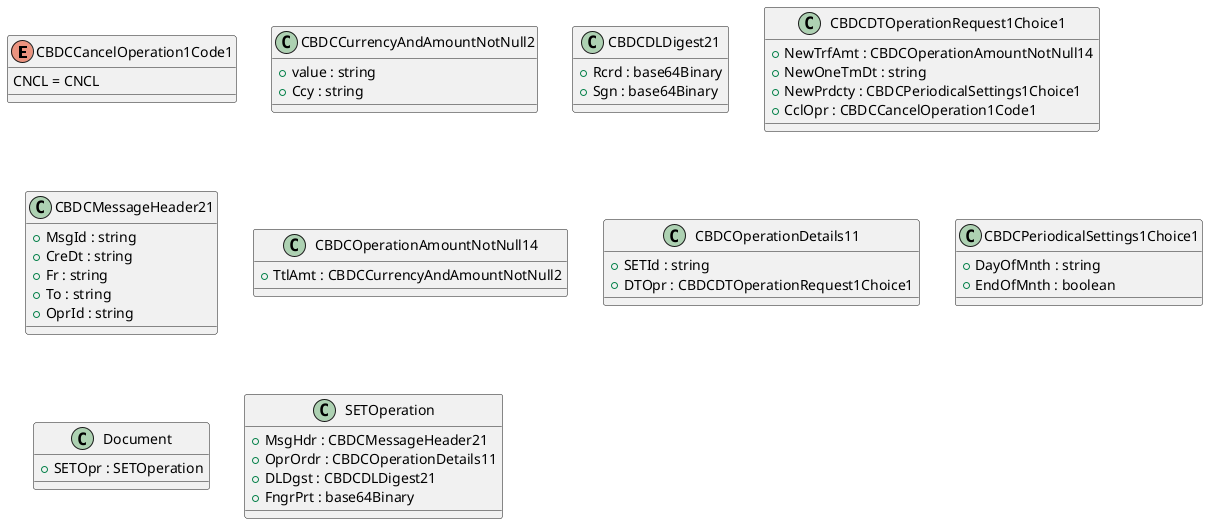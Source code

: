 @startuml

enum CBDCCancelOperation1Code1 {
    CNCL = CNCL
}
class CBDCCurrencyAndAmountNotNull2 {
    +value : string
    +Ccy : string
}
class CBDCDLDigest21 {
    +Rcrd : base64Binary
    +Sgn : base64Binary
}
class CBDCDTOperationRequest1Choice1 {
    +NewTrfAmt : CBDCOperationAmountNotNull14
    +NewOneTmDt : string
    +NewPrdcty : CBDCPeriodicalSettings1Choice1
    +CclOpr : CBDCCancelOperation1Code1
}
class CBDCMessageHeader21 {
    +MsgId : string
    +CreDt : string
    +Fr : string
    +To : string
    +OprId : string
}
class CBDCOperationAmountNotNull14 {
    +TtlAmt : CBDCCurrencyAndAmountNotNull2
}
class CBDCOperationDetails11 {
    +SETId : string
    +DTOpr : CBDCDTOperationRequest1Choice1
}
class CBDCPeriodicalSettings1Choice1 {
    +DayOfMnth : string
    +EndOfMnth : boolean
}
class Document {
    +SETOpr : SETOperation
}
class SETOperation {
    +MsgHdr : CBDCMessageHeader21
    +OprOrdr : CBDCOperationDetails11
    +DLDgst : CBDCDLDigest21
    +FngrPrt : base64Binary
}

@enduml
